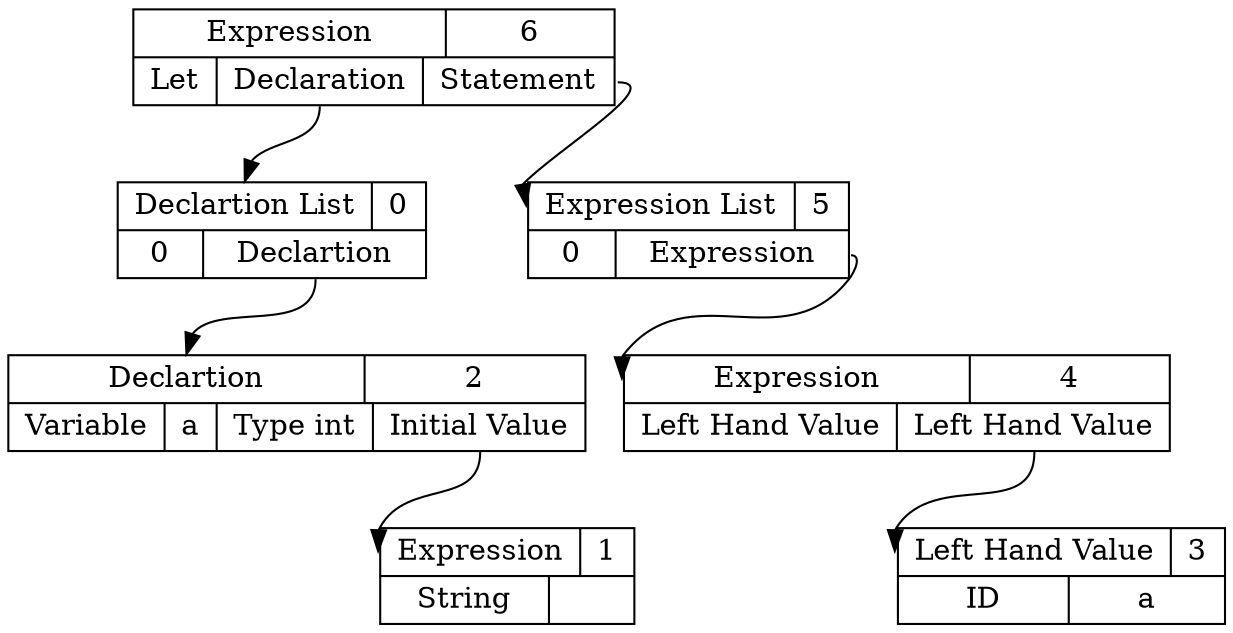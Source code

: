 digraph ast {
6 [shape=record, label="{ { <ptr> Expression | 6 } |{ Let | <dec> Declaration | <stmt> Statement } } "];
2 [shape=record, label="{ { <ptr> Declartion | 2 } | {Variable | a | Type int | <initval> Initial Value } }"];
1 [shape=record, label="{ { <ptr> Expression | 1 } |{ String |   } }"];
2:initval -> 1:ptr;
0:pos0 -> 2:ptr;
0 [shape=record, label="{ { <ptr> Declartion List | 0 } | { 0 | <pos0> Declartion } }"];
6:dec -> 0:ptr
4 [shape=record, label="{ { <ptr> Expression | 4 } |{ Left Hand Value | <lval> Left Hand Value} }"];
3 [shape=record, label="{ { <ptr> Left Hand Value | 3 } | { ID | a } } "];
4:lval -> 3:ptr
5:pos0 -> 4:ptr;
5 [shape=record, label="{ { <ptr> Expression List | 5 } | { 0 | <pos0> Expression } }"];
6:stmt -> 5:ptr
}
